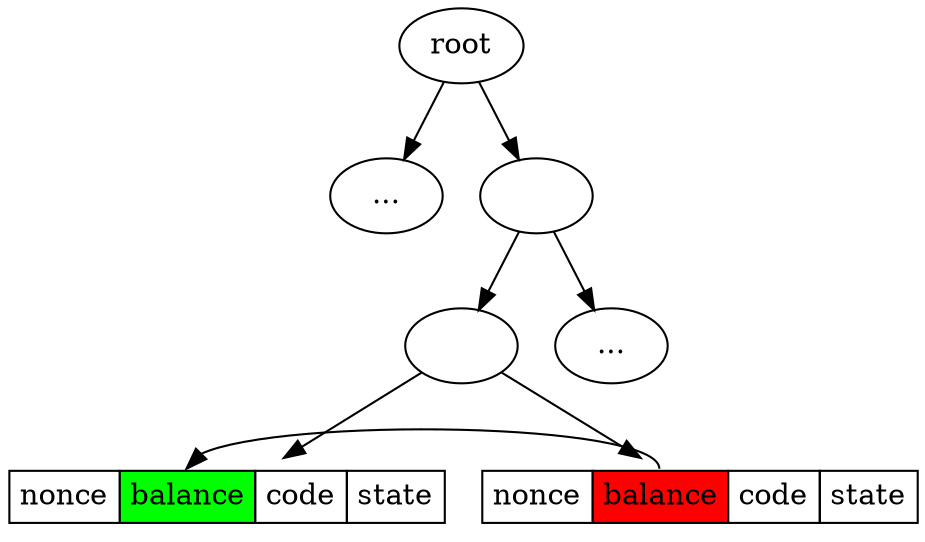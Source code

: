 digraph D {
	root
    	l [label="..."]
    	r [label=""] 
	rl [label=""]
	rr [label="..."] 
	{
        	rank=same;
		sleaf00000000 [shape=none,margin=0,label=<<table border="0" cellborder="1" cellspacing="0" cellpadding="4"><tr><td port="0">nonce</td><td port="balanceto" bgcolor="green">balance</td><td>code</td><td>state</td></tr></table>>]
		sleaf00000008 [shape=none,margin=0,label=<<table border="0" cellborder="1" cellspacing="0" cellpadding="4"><tr><td port="0">nonce</td><td port="balancefrom" bgcolor="red">balance</td><td>code</td><td>state</td></tr></table>>]
	}

        root -> l
        root -> r
        r -> rl
        r -> rr
        rl -> sleaf00000000
        rl -> sleaf00000008
       
        sleaf00000000 -> sleaf00000008 [style=invis]
	sleaf00000008:balancefrom -> sleaf00000000:balanceto 
}
